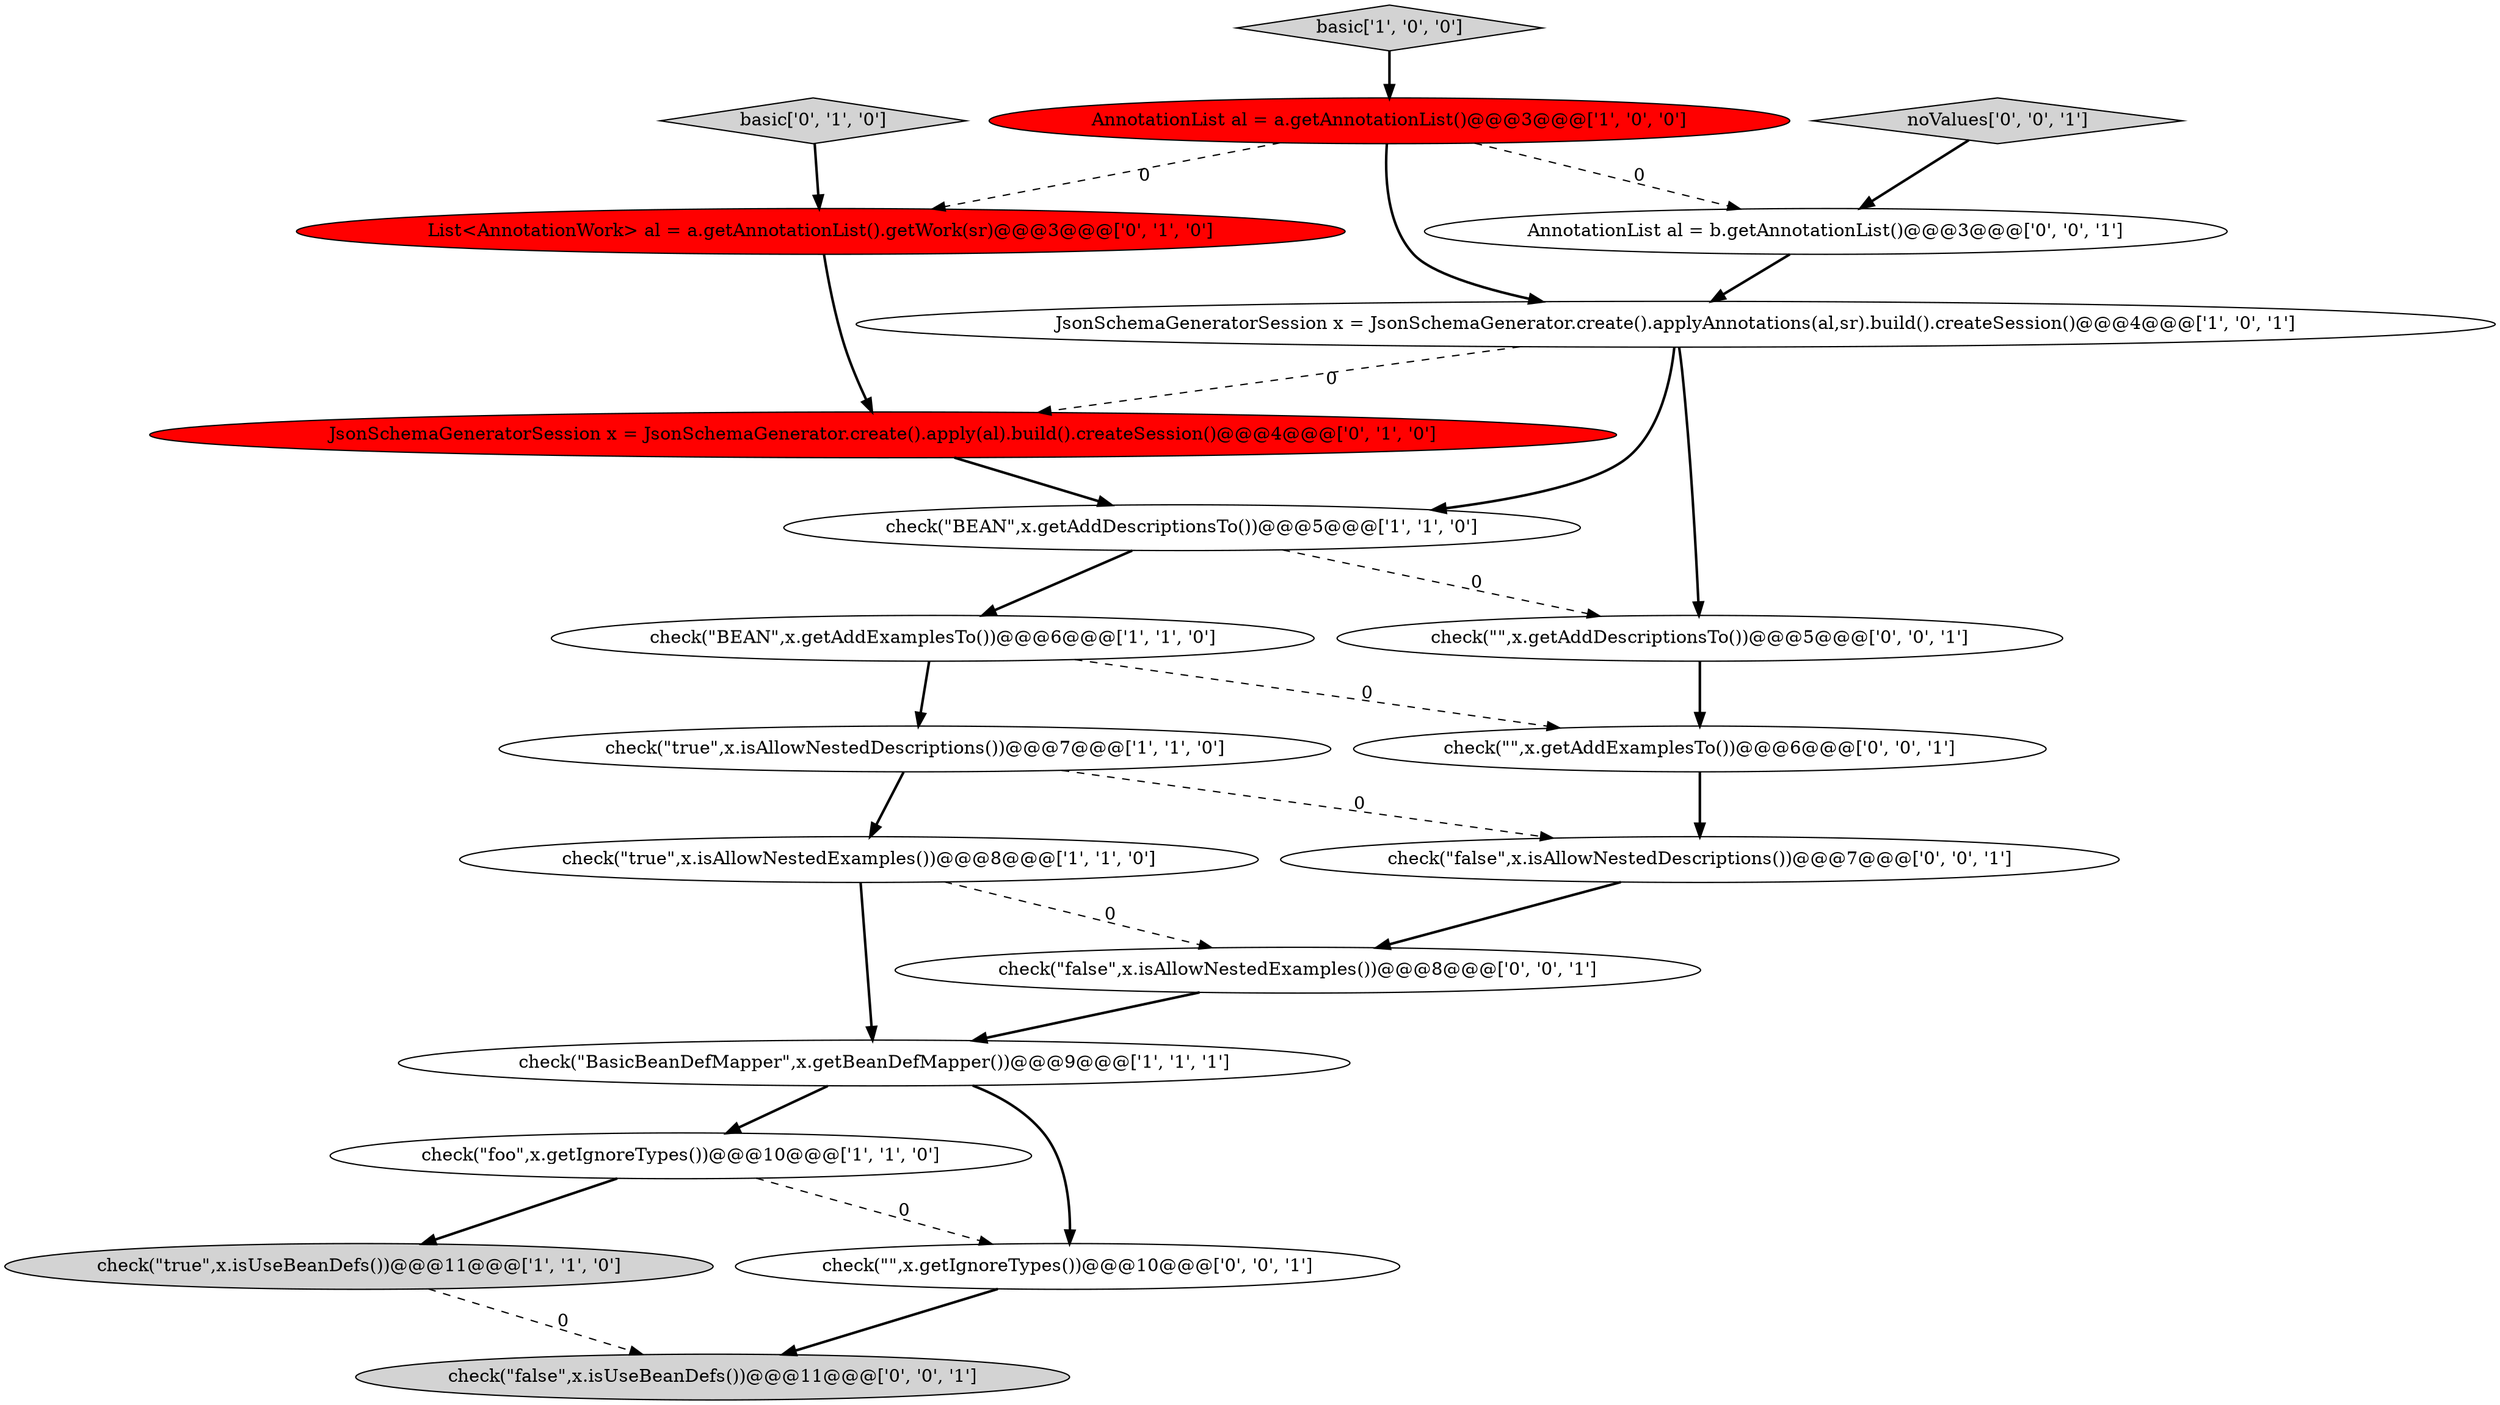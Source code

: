 digraph {
1 [style = filled, label = "check(\"BEAN\",x.getAddDescriptionsTo())@@@5@@@['1', '1', '0']", fillcolor = white, shape = ellipse image = "AAA0AAABBB1BBB"];
12 [style = filled, label = "basic['0', '1', '0']", fillcolor = lightgray, shape = diamond image = "AAA0AAABBB2BBB"];
4 [style = filled, label = "check(\"foo\",x.getIgnoreTypes())@@@10@@@['1', '1', '0']", fillcolor = white, shape = ellipse image = "AAA0AAABBB1BBB"];
20 [style = filled, label = "check(\"false\",x.isAllowNestedExamples())@@@8@@@['0', '0', '1']", fillcolor = white, shape = ellipse image = "AAA0AAABBB3BBB"];
15 [style = filled, label = "check(\"\",x.getAddDescriptionsTo())@@@5@@@['0', '0', '1']", fillcolor = white, shape = ellipse image = "AAA0AAABBB3BBB"];
7 [style = filled, label = "check(\"BEAN\",x.getAddExamplesTo())@@@6@@@['1', '1', '0']", fillcolor = white, shape = ellipse image = "AAA0AAABBB1BBB"];
13 [style = filled, label = "check(\"false\",x.isUseBeanDefs())@@@11@@@['0', '0', '1']", fillcolor = lightgray, shape = ellipse image = "AAA0AAABBB3BBB"];
6 [style = filled, label = "JsonSchemaGeneratorSession x = JsonSchemaGenerator.create().applyAnnotations(al,sr).build().createSession()@@@4@@@['1', '0', '1']", fillcolor = white, shape = ellipse image = "AAA0AAABBB1BBB"];
9 [style = filled, label = "check(\"true\",x.isAllowNestedExamples())@@@8@@@['1', '1', '0']", fillcolor = white, shape = ellipse image = "AAA0AAABBB1BBB"];
16 [style = filled, label = "check(\"false\",x.isAllowNestedDescriptions())@@@7@@@['0', '0', '1']", fillcolor = white, shape = ellipse image = "AAA0AAABBB3BBB"];
8 [style = filled, label = "basic['1', '0', '0']", fillcolor = lightgray, shape = diamond image = "AAA0AAABBB1BBB"];
17 [style = filled, label = "AnnotationList al = b.getAnnotationList()@@@3@@@['0', '0', '1']", fillcolor = white, shape = ellipse image = "AAA0AAABBB3BBB"];
14 [style = filled, label = "noValues['0', '0', '1']", fillcolor = lightgray, shape = diamond image = "AAA0AAABBB3BBB"];
2 [style = filled, label = "AnnotationList al = a.getAnnotationList()@@@3@@@['1', '0', '0']", fillcolor = red, shape = ellipse image = "AAA1AAABBB1BBB"];
11 [style = filled, label = "JsonSchemaGeneratorSession x = JsonSchemaGenerator.create().apply(al).build().createSession()@@@4@@@['0', '1', '0']", fillcolor = red, shape = ellipse image = "AAA1AAABBB2BBB"];
10 [style = filled, label = "List<AnnotationWork> al = a.getAnnotationList().getWork(sr)@@@3@@@['0', '1', '0']", fillcolor = red, shape = ellipse image = "AAA1AAABBB2BBB"];
0 [style = filled, label = "check(\"true\",x.isUseBeanDefs())@@@11@@@['1', '1', '0']", fillcolor = lightgray, shape = ellipse image = "AAA0AAABBB1BBB"];
18 [style = filled, label = "check(\"\",x.getIgnoreTypes())@@@10@@@['0', '0', '1']", fillcolor = white, shape = ellipse image = "AAA0AAABBB3BBB"];
19 [style = filled, label = "check(\"\",x.getAddExamplesTo())@@@6@@@['0', '0', '1']", fillcolor = white, shape = ellipse image = "AAA0AAABBB3BBB"];
3 [style = filled, label = "check(\"true\",x.isAllowNestedDescriptions())@@@7@@@['1', '1', '0']", fillcolor = white, shape = ellipse image = "AAA0AAABBB1BBB"];
5 [style = filled, label = "check(\"BasicBeanDefMapper\",x.getBeanDefMapper())@@@9@@@['1', '1', '1']", fillcolor = white, shape = ellipse image = "AAA0AAABBB1BBB"];
9->20 [style = dashed, label="0"];
4->18 [style = dashed, label="0"];
17->6 [style = bold, label=""];
11->1 [style = bold, label=""];
2->6 [style = bold, label=""];
1->15 [style = dashed, label="0"];
6->11 [style = dashed, label="0"];
14->17 [style = bold, label=""];
5->18 [style = bold, label=""];
15->19 [style = bold, label=""];
2->17 [style = dashed, label="0"];
1->7 [style = bold, label=""];
7->3 [style = bold, label=""];
6->15 [style = bold, label=""];
2->10 [style = dashed, label="0"];
4->0 [style = bold, label=""];
20->5 [style = bold, label=""];
19->16 [style = bold, label=""];
3->9 [style = bold, label=""];
6->1 [style = bold, label=""];
12->10 [style = bold, label=""];
8->2 [style = bold, label=""];
7->19 [style = dashed, label="0"];
5->4 [style = bold, label=""];
0->13 [style = dashed, label="0"];
18->13 [style = bold, label=""];
9->5 [style = bold, label=""];
16->20 [style = bold, label=""];
3->16 [style = dashed, label="0"];
10->11 [style = bold, label=""];
}
